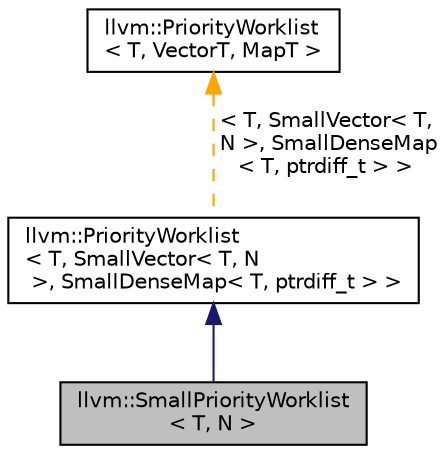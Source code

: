 digraph "llvm::SmallPriorityWorklist&lt; T, N &gt;"
{
 // LATEX_PDF_SIZE
  bgcolor="transparent";
  edge [fontname="Helvetica",fontsize="10",labelfontname="Helvetica",labelfontsize="10"];
  node [fontname="Helvetica",fontsize="10",shape=record];
  Node1 [label="llvm::SmallPriorityWorklist\l\< T, N \>",height=0.2,width=0.4,color="black", fillcolor="grey75", style="filled", fontcolor="black",tooltip="A version of PriorityWorklist that selects small size optimized data structures for the vector and ma..."];
  Node2 -> Node1 [dir="back",color="midnightblue",fontsize="10",style="solid",fontname="Helvetica"];
  Node2 [label="llvm::PriorityWorklist\l\< T, SmallVector\< T, N\l \>, SmallDenseMap\< T, ptrdiff_t \> \>",height=0.2,width=0.4,color="black",URL="$classllvm_1_1PriorityWorklist.html",tooltip=" "];
  Node3 -> Node2 [dir="back",color="orange",fontsize="10",style="dashed",label=" \< T, SmallVector\< T,\l N \>, SmallDenseMap\l\< T, ptrdiff_t \> \>" ,fontname="Helvetica"];
  Node3 [label="llvm::PriorityWorklist\l\< T, VectorT, MapT \>",height=0.2,width=0.4,color="black",URL="$classllvm_1_1PriorityWorklist.html",tooltip="A FILO worklist that prioritizes on re-insertion without duplication."];
}

